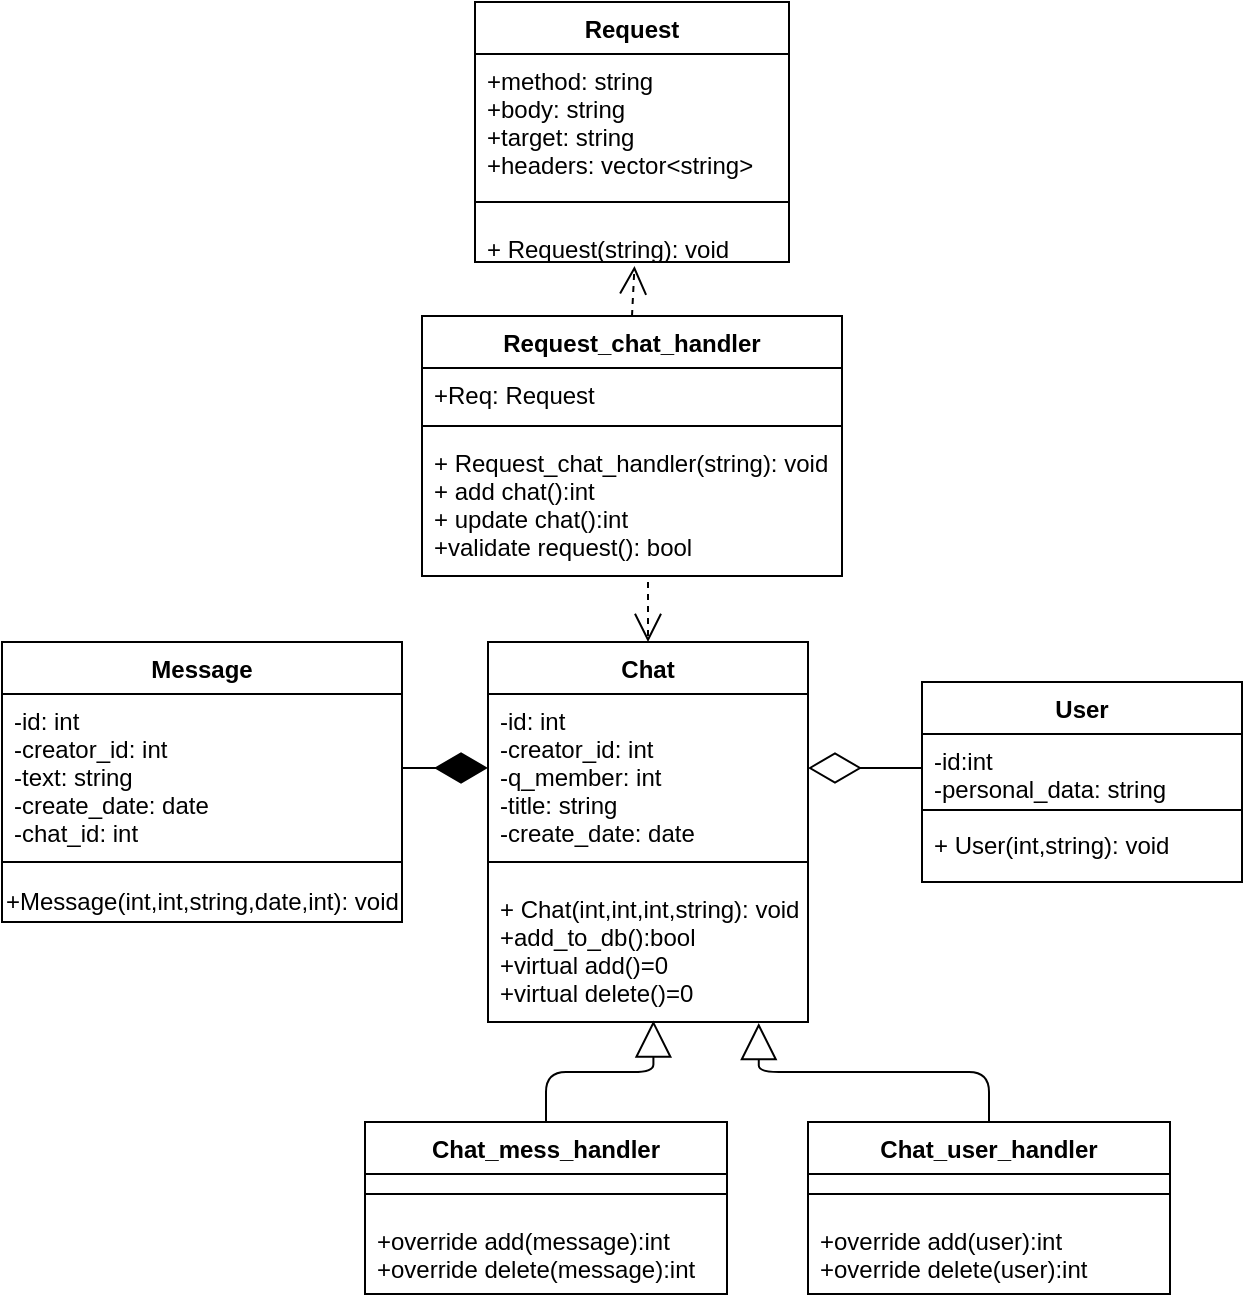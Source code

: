 <mxfile version="12.2.2" type="device" pages="1"><diagram id="GQvb98m8YogxycFEncgZ" name="Страница 1"><mxGraphModel dx="773" dy="543" grid="1" gridSize="10" guides="1" tooltips="1" connect="1" arrows="1" fold="1" page="1" pageScale="1" pageWidth="827" pageHeight="1169" math="0" shadow="0"><root><mxCell id="0"/><mxCell id="1" parent="0"/><mxCell id="DwXNd8pGGZzgaEOuvHmB-2" value="Request" style="swimlane;fontStyle=1;align=center;verticalAlign=top;childLayout=stackLayout;horizontal=1;startSize=26;horizontalStack=0;resizeParent=1;resizeParentMax=0;resizeLast=0;collapsible=1;marginBottom=0;" vertex="1" parent="1"><mxGeometry x="426.5" y="40" width="157" height="130" as="geometry"><mxRectangle x="270" y="180" width="80" height="26" as="alternateBounds"/></mxGeometry></mxCell><mxCell id="DwXNd8pGGZzgaEOuvHmB-3" value="+method: string&#10;+body: string&#10;+target: string&#10;+headers: vector&lt;string&gt; " style="text;strokeColor=none;fillColor=none;align=left;verticalAlign=top;spacingLeft=4;spacingRight=4;overflow=hidden;rotatable=0;points=[[0,0.5],[1,0.5]];portConstraint=eastwest;" vertex="1" parent="DwXNd8pGGZzgaEOuvHmB-2"><mxGeometry y="26" width="157" height="64" as="geometry"/></mxCell><mxCell id="DwXNd8pGGZzgaEOuvHmB-4" value="" style="line;strokeWidth=1;fillColor=none;align=left;verticalAlign=middle;spacingTop=-1;spacingLeft=3;spacingRight=3;rotatable=0;labelPosition=right;points=[];portConstraint=eastwest;" vertex="1" parent="DwXNd8pGGZzgaEOuvHmB-2"><mxGeometry y="90" width="157" height="20" as="geometry"/></mxCell><mxCell id="DwXNd8pGGZzgaEOuvHmB-5" value="+ Request(string): void" style="text;strokeColor=none;fillColor=none;align=left;verticalAlign=top;spacingLeft=4;spacingRight=4;overflow=hidden;rotatable=0;points=[[0,0.5],[1,0.5]];portConstraint=eastwest;" vertex="1" parent="DwXNd8pGGZzgaEOuvHmB-2"><mxGeometry y="110" width="157" height="20" as="geometry"/></mxCell><mxCell id="DwXNd8pGGZzgaEOuvHmB-14" value="Request_chat_handler" style="swimlane;fontStyle=1;align=center;verticalAlign=top;childLayout=stackLayout;horizontal=1;startSize=26;horizontalStack=0;resizeParent=1;resizeParentMax=0;resizeLast=0;collapsible=1;marginBottom=0;" vertex="1" parent="1"><mxGeometry x="400" y="197" width="210" height="130" as="geometry"><mxRectangle x="270" y="180" width="80" height="26" as="alternateBounds"/></mxGeometry></mxCell><mxCell id="DwXNd8pGGZzgaEOuvHmB-15" value="+Req: Request " style="text;strokeColor=none;fillColor=none;align=left;verticalAlign=top;spacingLeft=4;spacingRight=4;overflow=hidden;rotatable=0;points=[[0,0.5],[1,0.5]];portConstraint=eastwest;" vertex="1" parent="DwXNd8pGGZzgaEOuvHmB-14"><mxGeometry y="26" width="210" height="24" as="geometry"/></mxCell><mxCell id="DwXNd8pGGZzgaEOuvHmB-16" value="" style="line;strokeWidth=1;fillColor=none;align=left;verticalAlign=middle;spacingTop=-1;spacingLeft=3;spacingRight=3;rotatable=0;labelPosition=right;points=[];portConstraint=eastwest;" vertex="1" parent="DwXNd8pGGZzgaEOuvHmB-14"><mxGeometry y="50" width="210" height="10" as="geometry"/></mxCell><mxCell id="DwXNd8pGGZzgaEOuvHmB-17" value="+ Request_chat_handler(string): void&#10;+ add chat():int&#10;+ update chat():int&#10;+validate request(): bool" style="text;strokeColor=none;fillColor=none;align=left;verticalAlign=top;spacingLeft=4;spacingRight=4;overflow=hidden;rotatable=0;points=[[0,0.5],[1,0.5]];portConstraint=eastwest;" vertex="1" parent="DwXNd8pGGZzgaEOuvHmB-14"><mxGeometry y="60" width="210" height="70" as="geometry"/></mxCell><mxCell id="DwXNd8pGGZzgaEOuvHmB-19" value="Chat" style="swimlane;fontStyle=1;align=center;verticalAlign=top;childLayout=stackLayout;horizontal=1;startSize=26;horizontalStack=0;resizeParent=1;resizeParentMax=0;resizeLast=0;collapsible=1;marginBottom=0;" vertex="1" parent="1"><mxGeometry x="433" y="360" width="160" height="190" as="geometry"><mxRectangle x="270" y="180" width="80" height="26" as="alternateBounds"/></mxGeometry></mxCell><mxCell id="DwXNd8pGGZzgaEOuvHmB-20" value="-id: int&#10;-creator_id: int&#10;-q_member: int&#10;-title: string &#10;-create_date: date" style="text;strokeColor=none;fillColor=none;align=left;verticalAlign=top;spacingLeft=4;spacingRight=4;overflow=hidden;rotatable=0;points=[[0,0.5],[1,0.5]];portConstraint=eastwest;" vertex="1" parent="DwXNd8pGGZzgaEOuvHmB-19"><mxGeometry y="26" width="160" height="74" as="geometry"/></mxCell><mxCell id="DwXNd8pGGZzgaEOuvHmB-21" value="" style="line;strokeWidth=1;fillColor=none;align=left;verticalAlign=middle;spacingTop=-1;spacingLeft=3;spacingRight=3;rotatable=0;labelPosition=right;points=[];portConstraint=eastwest;" vertex="1" parent="DwXNd8pGGZzgaEOuvHmB-19"><mxGeometry y="100" width="160" height="20" as="geometry"/></mxCell><mxCell id="DwXNd8pGGZzgaEOuvHmB-22" value="+ Chat(int,int,int,string): void&#10;+add_to_db():bool&#10;+virtual add()=0&#10;+virtual delete()=0" style="text;strokeColor=none;fillColor=none;align=left;verticalAlign=top;spacingLeft=4;spacingRight=4;overflow=hidden;rotatable=0;points=[[0,0.5],[1,0.5]];portConstraint=eastwest;fontStyle=0" vertex="1" parent="DwXNd8pGGZzgaEOuvHmB-19"><mxGeometry y="120" width="160" height="70" as="geometry"/></mxCell><mxCell id="DwXNd8pGGZzgaEOuvHmB-24" value="Chat_mess_handler" style="swimlane;fontStyle=1;align=center;verticalAlign=top;childLayout=stackLayout;horizontal=1;startSize=26;horizontalStack=0;resizeParent=1;resizeParentMax=0;resizeLast=0;collapsible=1;marginBottom=0;" vertex="1" parent="1"><mxGeometry x="371.5" y="600" width="181" height="86" as="geometry"><mxRectangle x="270" y="180" width="80" height="26" as="alternateBounds"/></mxGeometry></mxCell><mxCell id="DwXNd8pGGZzgaEOuvHmB-26" value="" style="line;strokeWidth=1;fillColor=none;align=left;verticalAlign=middle;spacingTop=-1;spacingLeft=3;spacingRight=3;rotatable=0;labelPosition=right;points=[];portConstraint=eastwest;" vertex="1" parent="DwXNd8pGGZzgaEOuvHmB-24"><mxGeometry y="26" width="181" height="20" as="geometry"/></mxCell><mxCell id="DwXNd8pGGZzgaEOuvHmB-27" value="+override add(message):int&#10;+override delete(message):int" style="text;strokeColor=none;fillColor=none;align=left;verticalAlign=top;spacingLeft=4;spacingRight=4;overflow=hidden;rotatable=0;points=[[0,0.5],[1,0.5]];portConstraint=eastwest;fontStyle=0" vertex="1" parent="DwXNd8pGGZzgaEOuvHmB-24"><mxGeometry y="46" width="181" height="40" as="geometry"/></mxCell><mxCell id="DwXNd8pGGZzgaEOuvHmB-28" value="" style="endArrow=block;endSize=16;endFill=0;html=1;entryX=0.517;entryY=0.99;entryDx=0;entryDy=0;entryPerimeter=0;exitX=0.5;exitY=0;exitDx=0;exitDy=0;edgeStyle=orthogonalEdgeStyle;elbow=vertical;" edge="1" parent="1" source="DwXNd8pGGZzgaEOuvHmB-24" target="DwXNd8pGGZzgaEOuvHmB-22"><mxGeometry width="160" relative="1" as="geometry"><mxPoint x="203" y="760" as="sourcePoint"/><mxPoint x="363" y="760" as="targetPoint"/></mxGeometry></mxCell><mxCell id="DwXNd8pGGZzgaEOuvHmB-29" value="Chat_user_handler" style="swimlane;fontStyle=1;align=center;verticalAlign=top;childLayout=stackLayout;horizontal=1;startSize=26;horizontalStack=0;resizeParent=1;resizeParentMax=0;resizeLast=0;collapsible=1;marginBottom=0;" vertex="1" parent="1"><mxGeometry x="593" y="600" width="181" height="86" as="geometry"><mxRectangle x="270" y="180" width="80" height="26" as="alternateBounds"/></mxGeometry></mxCell><mxCell id="DwXNd8pGGZzgaEOuvHmB-30" value="" style="line;strokeWidth=1;fillColor=none;align=left;verticalAlign=middle;spacingTop=-1;spacingLeft=3;spacingRight=3;rotatable=0;labelPosition=right;points=[];portConstraint=eastwest;" vertex="1" parent="DwXNd8pGGZzgaEOuvHmB-29"><mxGeometry y="26" width="181" height="20" as="geometry"/></mxCell><mxCell id="DwXNd8pGGZzgaEOuvHmB-31" value="+override add(user):int&#10;+override delete(user):int" style="text;strokeColor=none;fillColor=none;align=left;verticalAlign=top;spacingLeft=4;spacingRight=4;overflow=hidden;rotatable=0;points=[[0,0.5],[1,0.5]];portConstraint=eastwest;fontStyle=0" vertex="1" parent="DwXNd8pGGZzgaEOuvHmB-29"><mxGeometry y="46" width="181" height="40" as="geometry"/></mxCell><mxCell id="DwXNd8pGGZzgaEOuvHmB-32" value="" style="endArrow=block;endSize=16;endFill=0;html=1;entryX=0.846;entryY=1.007;entryDx=0;entryDy=0;entryPerimeter=0;edgeStyle=orthogonalEdgeStyle;" edge="1" parent="1" source="DwXNd8pGGZzgaEOuvHmB-29" target="DwXNd8pGGZzgaEOuvHmB-22"><mxGeometry width="160" relative="1" as="geometry"><mxPoint x="482.5" y="600" as="sourcePoint"/><mxPoint x="525.72" y="539.5" as="targetPoint"/></mxGeometry></mxCell><mxCell id="DwXNd8pGGZzgaEOuvHmB-33" value="User" style="swimlane;fontStyle=1;align=center;verticalAlign=top;childLayout=stackLayout;horizontal=1;startSize=26;horizontalStack=0;resizeParent=1;resizeParentMax=0;resizeLast=0;collapsible=1;marginBottom=0;" vertex="1" parent="1"><mxGeometry x="650" y="380" width="160" height="100" as="geometry"/></mxCell><mxCell id="DwXNd8pGGZzgaEOuvHmB-34" value="-id:int&#10;-personal_data: string&#10;" style="text;strokeColor=none;fillColor=none;align=left;verticalAlign=top;spacingLeft=4;spacingRight=4;overflow=hidden;rotatable=0;points=[[0,0.5],[1,0.5]];portConstraint=eastwest;" vertex="1" parent="DwXNd8pGGZzgaEOuvHmB-33"><mxGeometry y="26" width="160" height="34" as="geometry"/></mxCell><mxCell id="DwXNd8pGGZzgaEOuvHmB-35" value="" style="line;strokeWidth=1;fillColor=none;align=left;verticalAlign=middle;spacingTop=-1;spacingLeft=3;spacingRight=3;rotatable=0;labelPosition=right;points=[];portConstraint=eastwest;" vertex="1" parent="DwXNd8pGGZzgaEOuvHmB-33"><mxGeometry y="60" width="160" height="8" as="geometry"/></mxCell><mxCell id="DwXNd8pGGZzgaEOuvHmB-36" value="+ User(int,string): void" style="text;strokeColor=none;fillColor=none;align=left;verticalAlign=top;spacingLeft=4;spacingRight=4;overflow=hidden;rotatable=0;points=[[0,0.5],[1,0.5]];portConstraint=eastwest;" vertex="1" parent="DwXNd8pGGZzgaEOuvHmB-33"><mxGeometry y="68" width="160" height="32" as="geometry"/></mxCell><mxCell id="DwXNd8pGGZzgaEOuvHmB-37" value="Message" style="swimlane;fontStyle=1;align=center;verticalAlign=top;childLayout=stackLayout;horizontal=1;startSize=26;horizontalStack=0;resizeParent=1;resizeParentMax=0;resizeLast=0;collapsible=1;marginBottom=0;" vertex="1" parent="1"><mxGeometry x="190" y="360" width="200" height="140" as="geometry"><mxRectangle x="270" y="180" width="80" height="26" as="alternateBounds"/></mxGeometry></mxCell><mxCell id="DwXNd8pGGZzgaEOuvHmB-38" value="-id: int&#10;-creator_id: int&#10;-text: string&#10;-create_date: date&#10;-chat_id: int" style="text;strokeColor=none;fillColor=none;align=left;verticalAlign=top;spacingLeft=4;spacingRight=4;overflow=hidden;rotatable=0;points=[[0,0.5],[1,0.5]];portConstraint=eastwest;" vertex="1" parent="DwXNd8pGGZzgaEOuvHmB-37"><mxGeometry y="26" width="200" height="74" as="geometry"/></mxCell><mxCell id="DwXNd8pGGZzgaEOuvHmB-39" value="" style="line;strokeWidth=1;fillColor=none;align=left;verticalAlign=middle;spacingTop=-1;spacingLeft=3;spacingRight=3;rotatable=0;labelPosition=right;points=[];portConstraint=eastwest;" vertex="1" parent="DwXNd8pGGZzgaEOuvHmB-37"><mxGeometry y="100" width="200" height="20" as="geometry"/></mxCell><mxCell id="DwXNd8pGGZzgaEOuvHmB-41" value="+Message(int,int,string,date,int): void" style="text;html=1;resizable=0;points=[];autosize=1;align=left;verticalAlign=top;spacingTop=-4;" vertex="1" parent="DwXNd8pGGZzgaEOuvHmB-37"><mxGeometry y="120" width="200" height="20" as="geometry"/></mxCell><mxCell id="DwXNd8pGGZzgaEOuvHmB-42" value="" style="endArrow=diamondThin;endFill=0;endSize=24;html=1;entryX=1;entryY=0.5;entryDx=0;entryDy=0;exitX=0;exitY=0.5;exitDx=0;exitDy=0;" edge="1" parent="1" source="DwXNd8pGGZzgaEOuvHmB-34" target="DwXNd8pGGZzgaEOuvHmB-20"><mxGeometry width="160" relative="1" as="geometry"><mxPoint x="642" y="423" as="sourcePoint"/><mxPoint x="331.5" y="770" as="targetPoint"/></mxGeometry></mxCell><mxCell id="DwXNd8pGGZzgaEOuvHmB-43" value="" style="endArrow=diamondThin;endFill=1;endSize=24;html=1;entryX=0;entryY=0.5;entryDx=0;entryDy=0;exitX=1;exitY=0.5;exitDx=0;exitDy=0;" edge="1" parent="1" source="DwXNd8pGGZzgaEOuvHmB-38" target="DwXNd8pGGZzgaEOuvHmB-20"><mxGeometry width="160" relative="1" as="geometry"><mxPoint x="121.5" y="930" as="sourcePoint"/><mxPoint x="281.5" y="930" as="targetPoint"/></mxGeometry></mxCell><mxCell id="DwXNd8pGGZzgaEOuvHmB-50" value="" style="endArrow=open;endSize=12;dashed=1;html=1;exitX=0.5;exitY=0;exitDx=0;exitDy=0;entryX=0.508;entryY=1.1;entryDx=0;entryDy=0;entryPerimeter=0;" edge="1" parent="1" source="DwXNd8pGGZzgaEOuvHmB-14" target="DwXNd8pGGZzgaEOuvHmB-5"><mxGeometry x="-0.464" y="-85" width="160" relative="1" as="geometry"><mxPoint x="90" y="567" as="sourcePoint"/><mxPoint x="504" y="171" as="targetPoint"/><mxPoint as="offset"/></mxGeometry></mxCell><mxCell id="DwXNd8pGGZzgaEOuvHmB-53" value="" style="endArrow=open;endSize=12;dashed=1;html=1;entryX=0.5;entryY=0;entryDx=0;entryDy=0;" edge="1" parent="1" target="DwXNd8pGGZzgaEOuvHmB-19"><mxGeometry x="0.125" y="-60" width="160" relative="1" as="geometry"><mxPoint x="513" y="330" as="sourcePoint"/><mxPoint x="340" y="560" as="targetPoint"/><mxPoint as="offset"/></mxGeometry></mxCell></root></mxGraphModel></diagram></mxfile>